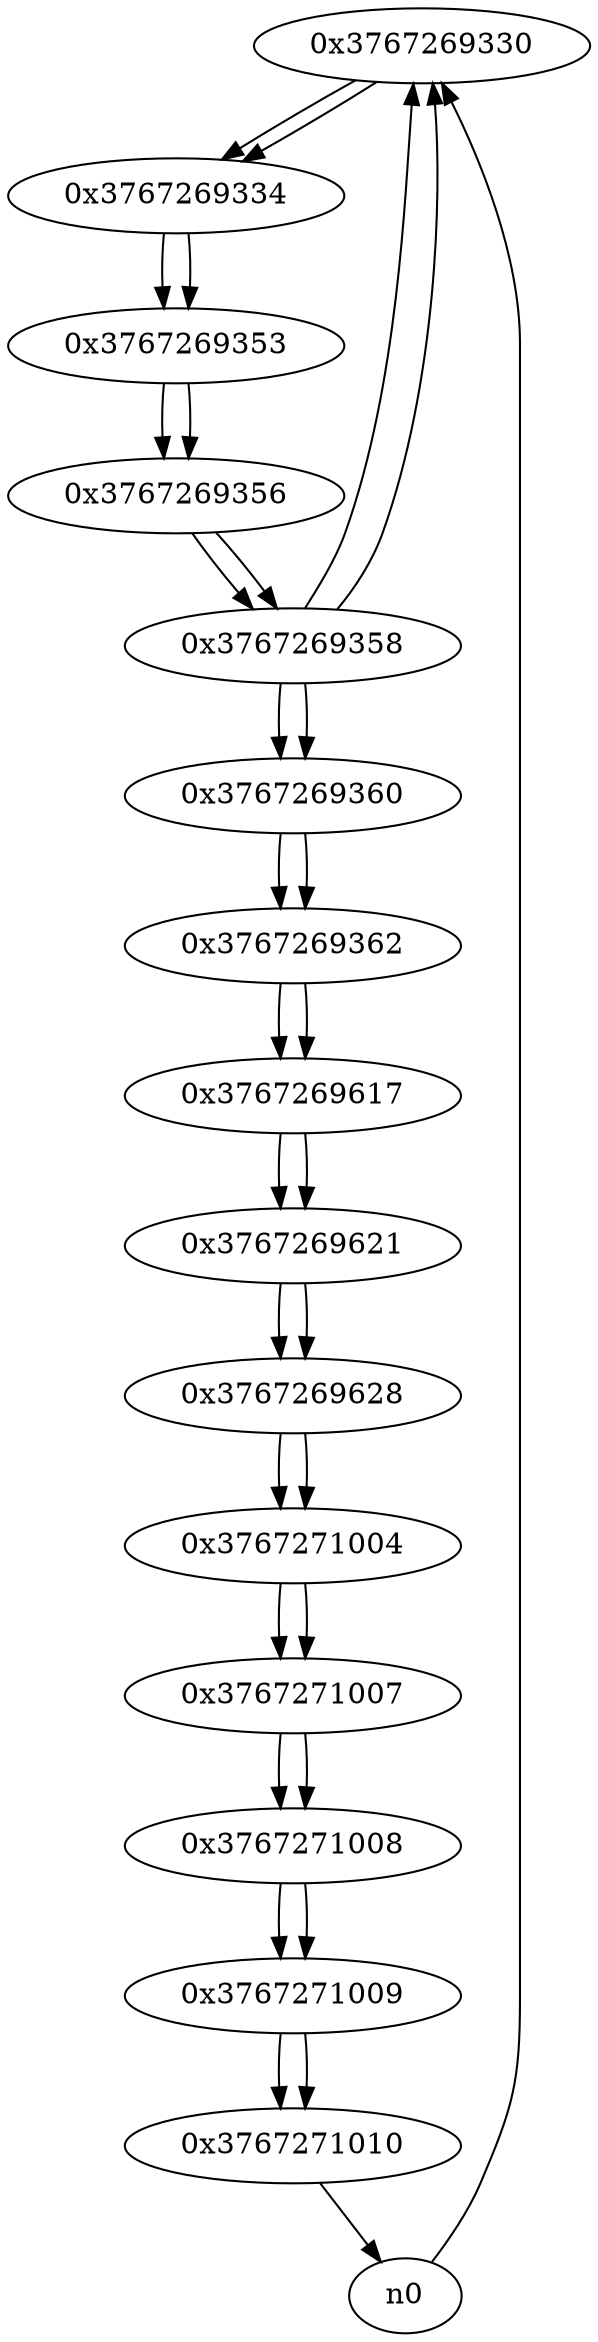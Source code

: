 digraph G{
/* nodes */
  n1 [label="0x3767269330"]
  n2 [label="0x3767269334"]
  n3 [label="0x3767269353"]
  n4 [label="0x3767269356"]
  n5 [label="0x3767269358"]
  n6 [label="0x3767269360"]
  n7 [label="0x3767269362"]
  n8 [label="0x3767269617"]
  n9 [label="0x3767269621"]
  n10 [label="0x3767269628"]
  n11 [label="0x3767271004"]
  n12 [label="0x3767271007"]
  n13 [label="0x3767271008"]
  n14 [label="0x3767271009"]
  n15 [label="0x3767271010"]
/* edges */
n1 -> n2;
n5 -> n1;
n0 -> n1;
n2 -> n3;
n1 -> n2;
n3 -> n4;
n2 -> n3;
n4 -> n5;
n3 -> n4;
n5 -> n6;
n5 -> n1;
n4 -> n5;
n6 -> n7;
n5 -> n6;
n7 -> n8;
n6 -> n7;
n8 -> n9;
n7 -> n8;
n9 -> n10;
n8 -> n9;
n10 -> n11;
n9 -> n10;
n11 -> n12;
n10 -> n11;
n12 -> n13;
n11 -> n12;
n13 -> n14;
n12 -> n13;
n14 -> n15;
n13 -> n14;
n15 -> n0;
n14 -> n15;
}

